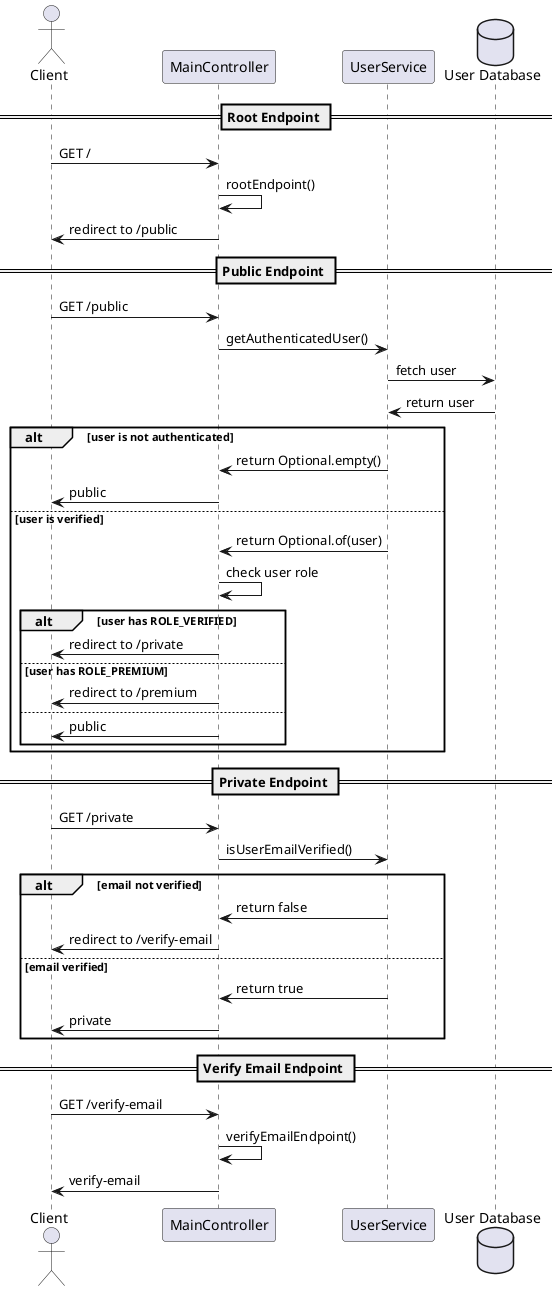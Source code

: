 @startuml
actor Client
participant "MainController" as MC
participant "UserService" as US
database "User Database" as DB

== Root Endpoint ==
Client -> MC : GET /
MC -> MC : rootEndpoint()
MC -> Client : redirect to /public

== Public Endpoint ==
Client -> MC : GET /public
MC -> US : getAuthenticatedUser()
US -> DB : fetch user
DB -> US : return user
alt user is not authenticated
    US -> MC : return Optional.empty()
    MC -> Client : public
else user is verified
    US -> MC : return Optional.of(user)
    MC -> MC : check user role
    alt user has ROLE_VERIFIED
        MC -> Client : redirect to /private
    else user has ROLE_PREMIUM
        MC -> Client : redirect to /premium
    else
        MC -> Client : public
    end
end

== Private Endpoint ==
Client -> MC : GET /private
MC -> US : isUserEmailVerified()
alt email not verified
    US -> MC : return false
    MC -> Client : redirect to /verify-email
else email verified
    US -> MC : return true
    MC -> Client : private
end

== Verify Email Endpoint ==
Client -> MC : GET /verify-email
MC -> MC : verifyEmailEndpoint()
MC -> Client : verify-email

@enduml
